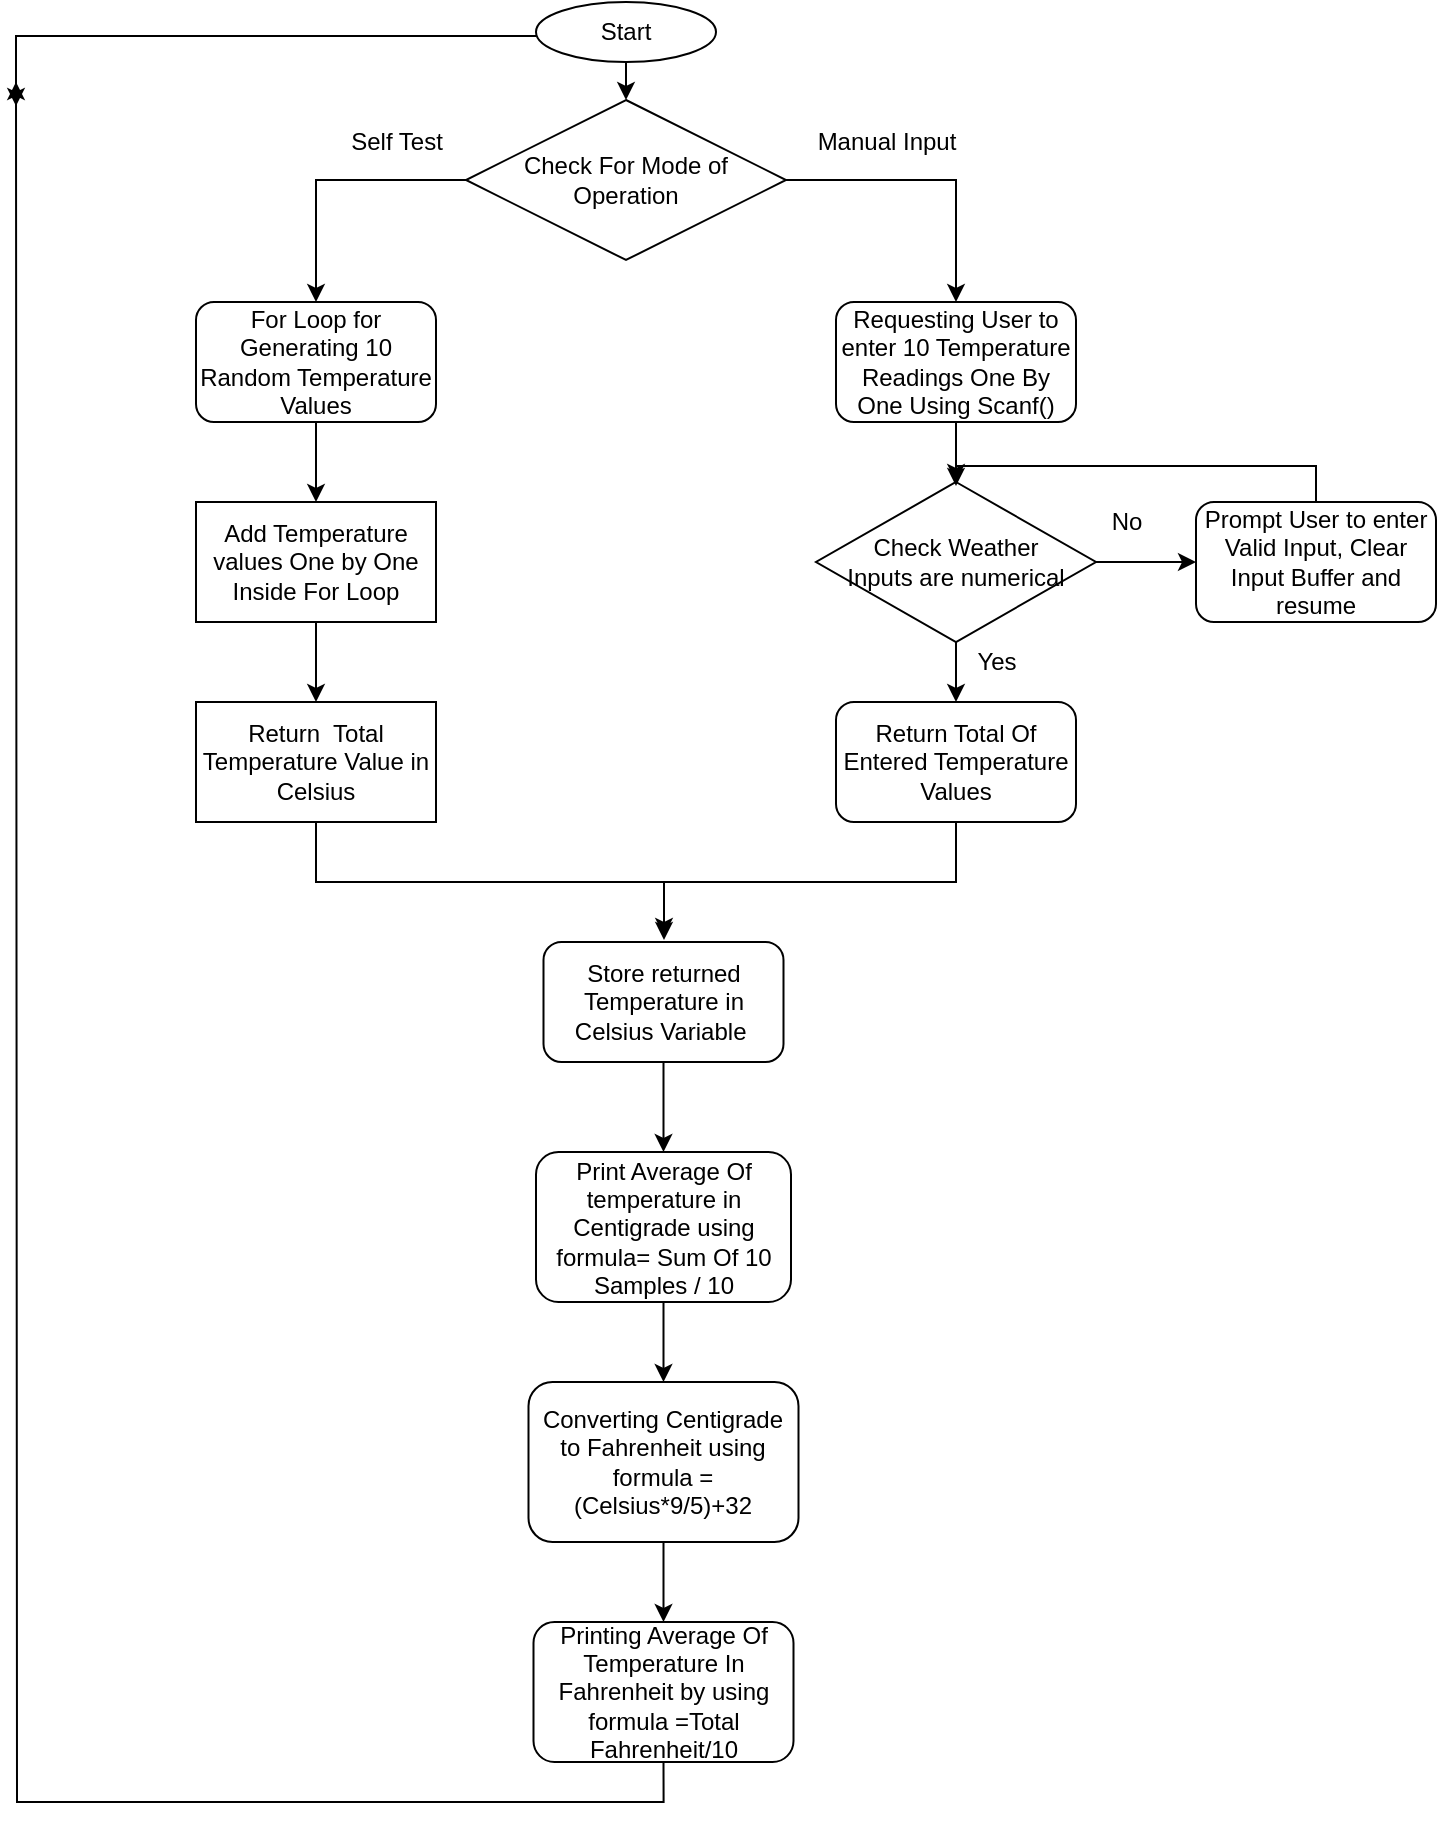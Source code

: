 <mxfile version="14.5.7" type="device"><diagram id="C5RBs43oDa-KdzZeNtuy" name="Page-1"><mxGraphModel dx="1240" dy="643" grid="1" gridSize="10" guides="1" tooltips="1" connect="1" arrows="1" fold="1" page="1" pageScale="1" pageWidth="827" pageHeight="1169" math="0" shadow="0"><root><mxCell id="WIyWlLk6GJQsqaUBKTNV-0"/><mxCell id="WIyWlLk6GJQsqaUBKTNV-1" parent="WIyWlLk6GJQsqaUBKTNV-0"/><mxCell id="WjWG5VszEaC7VgQqLN1D-2" value="" style="edgeStyle=none;rounded=0;orthogonalLoop=1;jettySize=auto;html=1;" edge="1" parent="WIyWlLk6GJQsqaUBKTNV-1" source="WjWG5VszEaC7VgQqLN1D-0" target="WjWG5VszEaC7VgQqLN1D-1"><mxGeometry relative="1" as="geometry"/></mxCell><mxCell id="WjWG5VszEaC7VgQqLN1D-38" style="edgeStyle=orthogonalEdgeStyle;rounded=0;orthogonalLoop=1;jettySize=auto;html=1;exitX=0;exitY=0.5;exitDx=0;exitDy=0;" edge="1" parent="WIyWlLk6GJQsqaUBKTNV-1"><mxGeometry relative="1" as="geometry"><mxPoint x="70" y="62" as="targetPoint"/><mxPoint x="330" y="27" as="sourcePoint"/><Array as="points"><mxPoint x="70" y="27"/></Array></mxGeometry></mxCell><mxCell id="WjWG5VszEaC7VgQqLN1D-0" value="Start" style="ellipse;whiteSpace=wrap;html=1;" vertex="1" parent="WIyWlLk6GJQsqaUBKTNV-1"><mxGeometry x="330" y="10" width="90" height="30" as="geometry"/></mxCell><mxCell id="WjWG5VszEaC7VgQqLN1D-4" style="edgeStyle=orthogonalEdgeStyle;rounded=0;orthogonalLoop=1;jettySize=auto;html=1;exitX=0;exitY=0.5;exitDx=0;exitDy=0;" edge="1" parent="WIyWlLk6GJQsqaUBKTNV-1" source="WjWG5VszEaC7VgQqLN1D-1" target="WjWG5VszEaC7VgQqLN1D-3"><mxGeometry relative="1" as="geometry"/></mxCell><mxCell id="WjWG5VszEaC7VgQqLN1D-13" style="edgeStyle=orthogonalEdgeStyle;rounded=0;orthogonalLoop=1;jettySize=auto;html=1;exitX=1;exitY=0.5;exitDx=0;exitDy=0;entryX=0.5;entryY=0;entryDx=0;entryDy=0;" edge="1" parent="WIyWlLk6GJQsqaUBKTNV-1" source="WjWG5VszEaC7VgQqLN1D-1" target="WjWG5VszEaC7VgQqLN1D-11"><mxGeometry relative="1" as="geometry"/></mxCell><mxCell id="WjWG5VszEaC7VgQqLN1D-1" value="Check For Mode of Operation" style="rhombus;whiteSpace=wrap;html=1;" vertex="1" parent="WIyWlLk6GJQsqaUBKTNV-1"><mxGeometry x="295" y="59" width="160" height="80" as="geometry"/></mxCell><mxCell id="WjWG5VszEaC7VgQqLN1D-8" style="edgeStyle=none;rounded=0;orthogonalLoop=1;jettySize=auto;html=1;exitX=0.5;exitY=1;exitDx=0;exitDy=0;entryX=0.5;entryY=0;entryDx=0;entryDy=0;" edge="1" parent="WIyWlLk6GJQsqaUBKTNV-1" source="WjWG5VszEaC7VgQqLN1D-3" target="WjWG5VszEaC7VgQqLN1D-6"><mxGeometry relative="1" as="geometry"/></mxCell><mxCell id="WjWG5VszEaC7VgQqLN1D-3" value="For Loop for Generating 10 Random Temperature Values" style="rounded=1;whiteSpace=wrap;html=1;" vertex="1" parent="WIyWlLk6GJQsqaUBKTNV-1"><mxGeometry x="160" y="160" width="120" height="60" as="geometry"/></mxCell><mxCell id="WjWG5VszEaC7VgQqLN1D-5" value="Self Test" style="text;html=1;align=center;verticalAlign=middle;resizable=0;points=[];autosize=1;" vertex="1" parent="WIyWlLk6GJQsqaUBKTNV-1"><mxGeometry x="230" y="70" width="60" height="20" as="geometry"/></mxCell><mxCell id="WjWG5VszEaC7VgQqLN1D-10" style="edgeStyle=none;rounded=0;orthogonalLoop=1;jettySize=auto;html=1;exitX=0.5;exitY=1;exitDx=0;exitDy=0;entryX=0.5;entryY=0;entryDx=0;entryDy=0;" edge="1" parent="WIyWlLk6GJQsqaUBKTNV-1" source="WjWG5VszEaC7VgQqLN1D-6" target="WjWG5VszEaC7VgQqLN1D-9"><mxGeometry relative="1" as="geometry"/></mxCell><mxCell id="WjWG5VszEaC7VgQqLN1D-6" value="Add Temperature values One by One Inside For Loop" style="rounded=0;whiteSpace=wrap;html=1;" vertex="1" parent="WIyWlLk6GJQsqaUBKTNV-1"><mxGeometry x="160" y="260" width="120" height="60" as="geometry"/></mxCell><mxCell id="WjWG5VszEaC7VgQqLN1D-34" style="edgeStyle=orthogonalEdgeStyle;rounded=0;orthogonalLoop=1;jettySize=auto;html=1;exitX=0.5;exitY=1;exitDx=0;exitDy=0;" edge="1" parent="WIyWlLk6GJQsqaUBKTNV-1" source="WjWG5VszEaC7VgQqLN1D-9"><mxGeometry relative="1" as="geometry"><mxPoint x="394" y="477" as="targetPoint"/><Array as="points"><mxPoint x="220" y="450"/><mxPoint x="394" y="450"/><mxPoint x="394" y="477"/></Array></mxGeometry></mxCell><mxCell id="WjWG5VszEaC7VgQqLN1D-9" value="Return&amp;nbsp; Total Temperature Value in&lt;br&gt;Celsius" style="rounded=0;whiteSpace=wrap;html=1;" vertex="1" parent="WIyWlLk6GJQsqaUBKTNV-1"><mxGeometry x="160" y="360" width="120" height="60" as="geometry"/></mxCell><mxCell id="WjWG5VszEaC7VgQqLN1D-16" style="edgeStyle=none;rounded=0;orthogonalLoop=1;jettySize=auto;html=1;exitX=0.5;exitY=1;exitDx=0;exitDy=0;entryX=0.5;entryY=0;entryDx=0;entryDy=0;" edge="1" parent="WIyWlLk6GJQsqaUBKTNV-1" source="WjWG5VszEaC7VgQqLN1D-11" target="WjWG5VszEaC7VgQqLN1D-15"><mxGeometry relative="1" as="geometry"/></mxCell><mxCell id="WjWG5VszEaC7VgQqLN1D-11" value="Requesting User to enter 10 Temperature Readings One By One Using Scanf()" style="rounded=1;whiteSpace=wrap;html=1;" vertex="1" parent="WIyWlLk6GJQsqaUBKTNV-1"><mxGeometry x="480" y="160" width="120" height="60" as="geometry"/></mxCell><mxCell id="WjWG5VszEaC7VgQqLN1D-14" value="Manual Input" style="text;html=1;align=center;verticalAlign=middle;resizable=0;points=[];autosize=1;" vertex="1" parent="WIyWlLk6GJQsqaUBKTNV-1"><mxGeometry x="465" y="70" width="80" height="20" as="geometry"/></mxCell><mxCell id="WjWG5VszEaC7VgQqLN1D-18" style="edgeStyle=none;rounded=0;orthogonalLoop=1;jettySize=auto;html=1;exitX=0.5;exitY=1;exitDx=0;exitDy=0;" edge="1" parent="WIyWlLk6GJQsqaUBKTNV-1" source="WjWG5VszEaC7VgQqLN1D-15" target="WjWG5VszEaC7VgQqLN1D-17"><mxGeometry relative="1" as="geometry"/></mxCell><mxCell id="WjWG5VszEaC7VgQqLN1D-21" style="edgeStyle=none;rounded=0;orthogonalLoop=1;jettySize=auto;html=1;exitX=1;exitY=0.5;exitDx=0;exitDy=0;entryX=0;entryY=0.5;entryDx=0;entryDy=0;" edge="1" parent="WIyWlLk6GJQsqaUBKTNV-1" source="WjWG5VszEaC7VgQqLN1D-15" target="WjWG5VszEaC7VgQqLN1D-20"><mxGeometry relative="1" as="geometry"/></mxCell><mxCell id="WjWG5VszEaC7VgQqLN1D-15" value="Check Weather &lt;br&gt;Inputs are numerical" style="rhombus;whiteSpace=wrap;html=1;" vertex="1" parent="WIyWlLk6GJQsqaUBKTNV-1"><mxGeometry x="470" y="250" width="140" height="80" as="geometry"/></mxCell><mxCell id="WjWG5VszEaC7VgQqLN1D-35" style="edgeStyle=orthogonalEdgeStyle;rounded=0;orthogonalLoop=1;jettySize=auto;html=1;exitX=0.5;exitY=1;exitDx=0;exitDy=0;" edge="1" parent="WIyWlLk6GJQsqaUBKTNV-1" source="WjWG5VszEaC7VgQqLN1D-17"><mxGeometry relative="1" as="geometry"><mxPoint x="394" y="479" as="targetPoint"/><Array as="points"><mxPoint x="540" y="450"/><mxPoint x="394" y="450"/><mxPoint x="394" y="479"/></Array></mxGeometry></mxCell><mxCell id="WjWG5VszEaC7VgQqLN1D-17" value="Return Total Of Entered Temperature&lt;br&gt;Values" style="rounded=1;whiteSpace=wrap;html=1;" vertex="1" parent="WIyWlLk6GJQsqaUBKTNV-1"><mxGeometry x="480" y="360" width="120" height="60" as="geometry"/></mxCell><mxCell id="WjWG5VszEaC7VgQqLN1D-19" value="Yes" style="text;html=1;align=center;verticalAlign=middle;resizable=0;points=[];autosize=1;" vertex="1" parent="WIyWlLk6GJQsqaUBKTNV-1"><mxGeometry x="540" y="330" width="40" height="20" as="geometry"/></mxCell><mxCell id="WjWG5VszEaC7VgQqLN1D-25" style="edgeStyle=orthogonalEdgeStyle;rounded=0;orthogonalLoop=1;jettySize=auto;html=1;exitX=0.5;exitY=0;exitDx=0;exitDy=0;entryX=0.5;entryY=0;entryDx=0;entryDy=0;" edge="1" parent="WIyWlLk6GJQsqaUBKTNV-1"><mxGeometry relative="1" as="geometry"><mxPoint x="720" y="262" as="sourcePoint"/><mxPoint x="540" y="252" as="targetPoint"/><Array as="points"><mxPoint x="720" y="242"/><mxPoint x="540" y="242"/></Array></mxGeometry></mxCell><mxCell id="WjWG5VszEaC7VgQqLN1D-20" value="Prompt User to enter Valid Input, Clear Input Buffer and resume" style="rounded=1;whiteSpace=wrap;html=1;" vertex="1" parent="WIyWlLk6GJQsqaUBKTNV-1"><mxGeometry x="660" y="260" width="120" height="60" as="geometry"/></mxCell><mxCell id="WjWG5VszEaC7VgQqLN1D-22" value="No" style="text;html=1;align=center;verticalAlign=middle;resizable=0;points=[];autosize=1;" vertex="1" parent="WIyWlLk6GJQsqaUBKTNV-1"><mxGeometry x="610" y="260" width="30" height="20" as="geometry"/></mxCell><mxCell id="WjWG5VszEaC7VgQqLN1D-30" style="edgeStyle=none;rounded=0;orthogonalLoop=1;jettySize=auto;html=1;exitX=0.5;exitY=1;exitDx=0;exitDy=0;entryX=0.5;entryY=0;entryDx=0;entryDy=0;" edge="1" parent="WIyWlLk6GJQsqaUBKTNV-1" source="WjWG5VszEaC7VgQqLN1D-26" target="WjWG5VszEaC7VgQqLN1D-27"><mxGeometry relative="1" as="geometry"/></mxCell><mxCell id="WjWG5VszEaC7VgQqLN1D-26" value="Store returned Temperature in Celsius Variable&amp;nbsp;" style="rounded=1;whiteSpace=wrap;html=1;" vertex="1" parent="WIyWlLk6GJQsqaUBKTNV-1"><mxGeometry x="333.75" y="480" width="120" height="60" as="geometry"/></mxCell><mxCell id="WjWG5VszEaC7VgQqLN1D-32" style="edgeStyle=none;rounded=0;orthogonalLoop=1;jettySize=auto;html=1;exitX=0.5;exitY=1;exitDx=0;exitDy=0;entryX=0.5;entryY=0;entryDx=0;entryDy=0;" edge="1" parent="WIyWlLk6GJQsqaUBKTNV-1" source="WjWG5VszEaC7VgQqLN1D-27" target="WjWG5VszEaC7VgQqLN1D-28"><mxGeometry relative="1" as="geometry"/></mxCell><mxCell id="WjWG5VszEaC7VgQqLN1D-27" value="Print Average Of temperature in Centigrade using formula= Sum Of 10 Samples / 10" style="rounded=1;whiteSpace=wrap;html=1;" vertex="1" parent="WIyWlLk6GJQsqaUBKTNV-1"><mxGeometry x="330" y="585" width="127.5" height="75" as="geometry"/></mxCell><mxCell id="WjWG5VszEaC7VgQqLN1D-33" style="edgeStyle=none;rounded=0;orthogonalLoop=1;jettySize=auto;html=1;exitX=0.5;exitY=1;exitDx=0;exitDy=0;entryX=0.5;entryY=0;entryDx=0;entryDy=0;" edge="1" parent="WIyWlLk6GJQsqaUBKTNV-1" source="WjWG5VszEaC7VgQqLN1D-28" target="WjWG5VszEaC7VgQqLN1D-29"><mxGeometry relative="1" as="geometry"/></mxCell><mxCell id="WjWG5VszEaC7VgQqLN1D-28" value="Converting Centigrade to Fahrenheit using formula =(Celsius*9/5)+32" style="rounded=1;whiteSpace=wrap;html=1;" vertex="1" parent="WIyWlLk6GJQsqaUBKTNV-1"><mxGeometry x="326.25" y="700" width="135" height="80" as="geometry"/></mxCell><mxCell id="WjWG5VszEaC7VgQqLN1D-37" style="edgeStyle=orthogonalEdgeStyle;rounded=0;orthogonalLoop=1;jettySize=auto;html=1;exitX=0.5;exitY=1;exitDx=0;exitDy=0;" edge="1" parent="WIyWlLk6GJQsqaUBKTNV-1" source="WjWG5VszEaC7VgQqLN1D-29"><mxGeometry relative="1" as="geometry"><mxPoint x="70" y="50" as="targetPoint"/></mxGeometry></mxCell><mxCell id="WjWG5VszEaC7VgQqLN1D-29" value="Printing Average Of Temperature In Fahrenheit by using formula =Total Fahrenheit/10" style="rounded=1;whiteSpace=wrap;html=1;" vertex="1" parent="WIyWlLk6GJQsqaUBKTNV-1"><mxGeometry x="328.75" y="820" width="130" height="70" as="geometry"/></mxCell></root></mxGraphModel></diagram></mxfile>